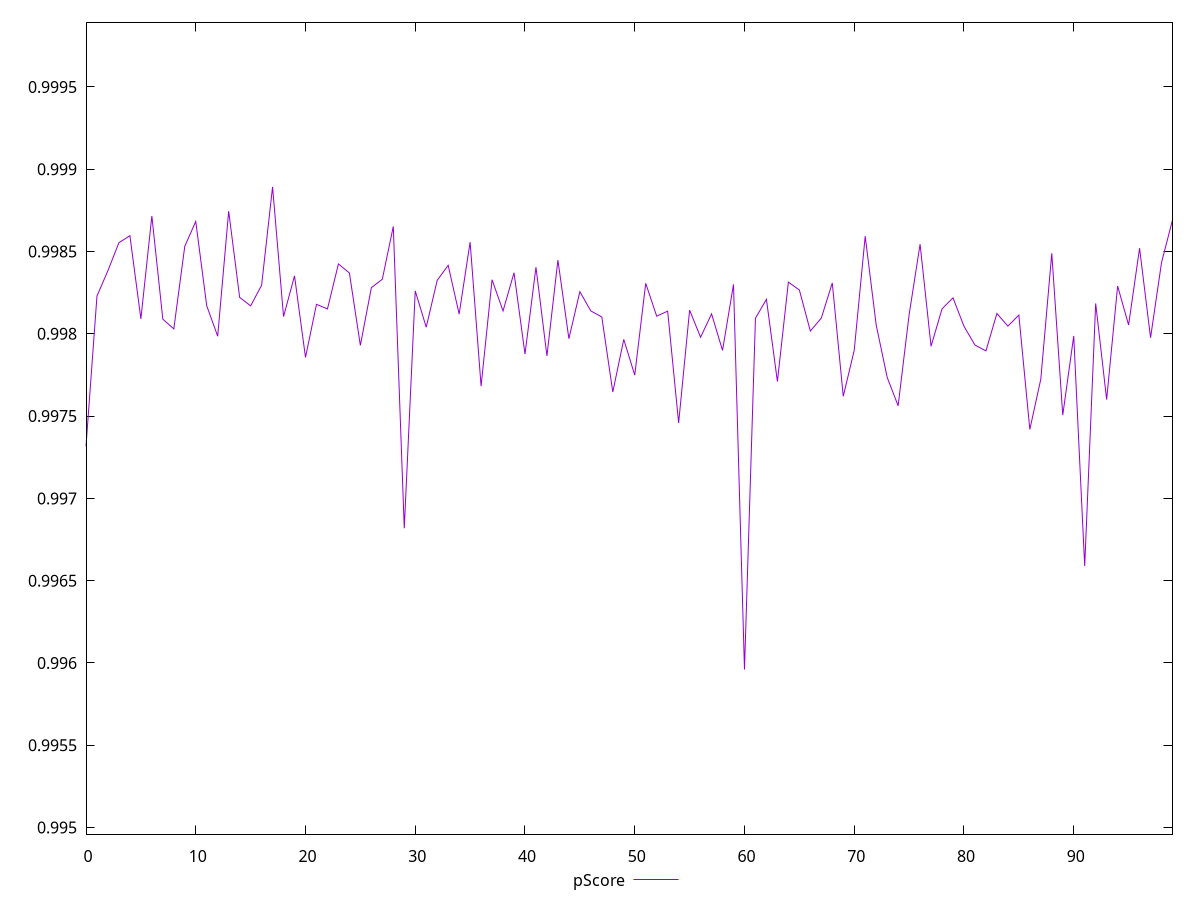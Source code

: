 reset

$pScore <<EOF
0 0.9973164048823223
1 0.9982296388760409
2 0.9983840871713598
3 0.9985534555556521
4 0.9985960238226237
5 0.9980907595828009
6 0.9987156435823668
7 0.9980888379007985
8 0.9980298631739375
9 0.9985315491206486
10 0.9986825868094441
11 0.9981703401715547
12 0.9979855894331933
13 0.9987450720072496
14 0.9982214515855377
15 0.9981697713849204
16 0.9982946232649341
17 0.9988926000406857
18 0.9981047551370259
19 0.998351987354153
20 0.9978568506702341
21 0.9981791653572498
22 0.9981508755973945
23 0.9984245249103112
24 0.9983695201859802
25 0.9979295015493994
26 0.9982800529532941
27 0.9983315644252413
28 0.9986523131155591
29 0.9968187726832105
30 0.9982607642155106
31 0.9980401110267971
32 0.9983246989275617
33 0.9984161827269362
34 0.9981199409427746
35 0.9985569671911843
36 0.9976818902832696
37 0.9983285693963488
38 0.9981387568555669
39 0.9983710381797485
40 0.9978767168870093
41 0.998404588406983
42 0.9978658450106348
43 0.9984477085109238
44 0.997970557740023
45 0.9982560292573874
46 0.9981389662970901
47 0.998102312748843
48 0.997646411118965
49 0.9979658643542293
50 0.997748836719101
51 0.9983066623073803
52 0.998107248213784
53 0.998137604614707
54 0.9974585325128729
55 0.9981438831429001
56 0.9979791971417229
57 0.9981210485464904
58 0.9978991971913824
59 0.9982999654712461
60 0.9959603158163395
61 0.9980949183158481
62 0.9982092705981013
63 0.9977105142172139
64 0.9983139234104335
65 0.9982661354952045
66 0.9980169976722104
67 0.9980954510009508
68 0.9983091502667458
69 0.9976204672704044
70 0.9978997698222183
71 0.9985930087028277
72 0.9980542185184902
73 0.9977358531571745
74 0.9975628445665607
75 0.9981151885867627
76 0.9985444522933918
77 0.9979243409342091
78 0.9981516050231997
79 0.9982185641923267
80 0.9980459259368403
81 0.9979319933916031
82 0.9978960456624067
83 0.9981236310738704
84 0.9980465230066613
85 0.9981138140276683
86 0.9974190522829411
87 0.9977245765096731
88 0.998489010697707
89 0.9975058951982185
90 0.9979868660957891
91 0.9965892632723304
92 0.9981844144347711
93 0.9976003827084186
94 0.998290301183492
95 0.9980535690630739
96 0.9985202384185712
97 0.9979759675222035
98 0.9984325117154653
99 0.9986913430343087
EOF

set key outside below
set xrange [0:99]
set yrange [0.9949603158163395:0.9998926000406857]
set trange [0.9949603158163395:0.9998926000406857]
set terminal svg size 640, 500 enhanced background rgb 'white'
set output "reports/report_00031_2021-02-24T23-18-18.084Z/mainthread-work-breakdown/samples/card/pScore/values.svg"

plot $pScore title "pScore" with line

reset
